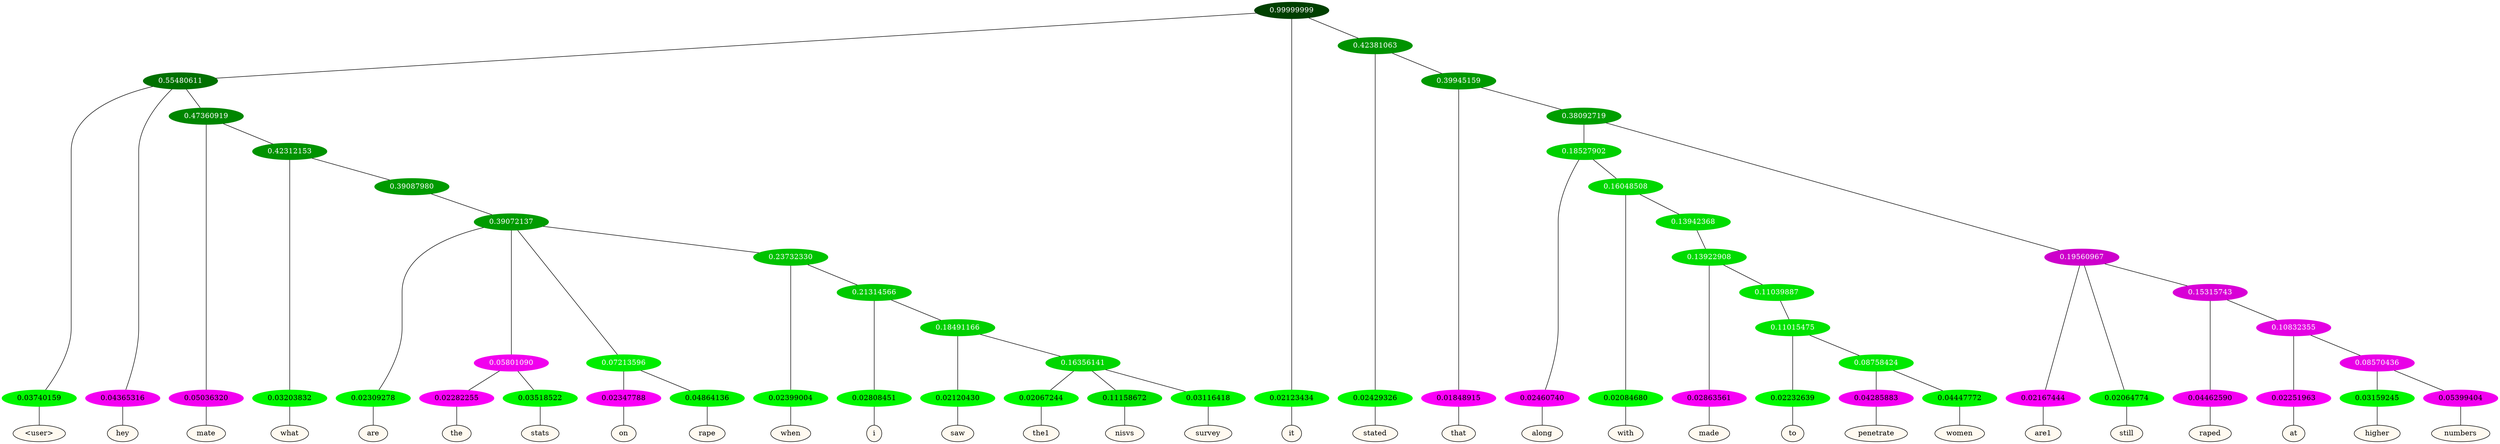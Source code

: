 graph {
	node [format=png height=0.15 nodesep=0.001 ordering=out overlap=prism overlap_scaling=0.01 ranksep=0.001 ratio=0.2 style=filled width=0.15]
	{
		rank=same
		a_w_4 [label="\<user\>" color=black fillcolor=floralwhite style="filled,solid"]
		a_w_5 [label=hey color=black fillcolor=floralwhite style="filled,solid"]
		a_w_9 [label=mate color=black fillcolor=floralwhite style="filled,solid"]
		a_w_13 [label=what color=black fillcolor=floralwhite style="filled,solid"]
		a_w_23 [label=are color=black fillcolor=floralwhite style="filled,solid"]
		a_w_31 [label=the color=black fillcolor=floralwhite style="filled,solid"]
		a_w_32 [label=stats color=black fillcolor=floralwhite style="filled,solid"]
		a_w_33 [label=on color=black fillcolor=floralwhite style="filled,solid"]
		a_w_34 [label=rape color=black fillcolor=floralwhite style="filled,solid"]
		a_w_35 [label=when color=black fillcolor=floralwhite style="filled,solid"]
		a_w_40 [label=i color=black fillcolor=floralwhite style="filled,solid"]
		a_w_46 [label=saw color=black fillcolor=floralwhite style="filled,solid"]
		a_w_49 [label=the1 color=black fillcolor=floralwhite style="filled,solid"]
		a_w_50 [label=nisvs color=black fillcolor=floralwhite style="filled,solid"]
		a_w_51 [label=survey color=black fillcolor=floralwhite style="filled,solid"]
		a_w_2 [label=it color=black fillcolor=floralwhite style="filled,solid"]
		a_w_7 [label=stated color=black fillcolor=floralwhite style="filled,solid"]
		a_w_11 [label=that color=black fillcolor=floralwhite style="filled,solid"]
		a_w_18 [label=along color=black fillcolor=floralwhite style="filled,solid"]
		a_w_27 [label=with color=black fillcolor=floralwhite style="filled,solid"]
		a_w_42 [label=made color=black fillcolor=floralwhite style="filled,solid"]
		a_w_52 [label=to color=black fillcolor=floralwhite style="filled,solid"]
		a_w_54 [label=penetrate color=black fillcolor=floralwhite style="filled,solid"]
		a_w_55 [label=women color=black fillcolor=floralwhite style="filled,solid"]
		a_w_20 [label=are1 color=black fillcolor=floralwhite style="filled,solid"]
		a_w_21 [label=still color=black fillcolor=floralwhite style="filled,solid"]
		a_w_29 [label=raped color=black fillcolor=floralwhite style="filled,solid"]
		a_w_38 [label=at color=black fillcolor=floralwhite style="filled,solid"]
		a_w_44 [label=higher color=black fillcolor=floralwhite style="filled,solid"]
		a_w_45 [label=numbers color=black fillcolor=floralwhite style="filled,solid"]
	}
	a_n_4 -- a_w_4
	a_n_5 -- a_w_5
	a_n_9 -- a_w_9
	a_n_13 -- a_w_13
	a_n_23 -- a_w_23
	a_n_31 -- a_w_31
	a_n_32 -- a_w_32
	a_n_33 -- a_w_33
	a_n_34 -- a_w_34
	a_n_35 -- a_w_35
	a_n_40 -- a_w_40
	a_n_46 -- a_w_46
	a_n_49 -- a_w_49
	a_n_50 -- a_w_50
	a_n_51 -- a_w_51
	a_n_2 -- a_w_2
	a_n_7 -- a_w_7
	a_n_11 -- a_w_11
	a_n_18 -- a_w_18
	a_n_27 -- a_w_27
	a_n_42 -- a_w_42
	a_n_52 -- a_w_52
	a_n_54 -- a_w_54
	a_n_55 -- a_w_55
	a_n_20 -- a_w_20
	a_n_21 -- a_w_21
	a_n_29 -- a_w_29
	a_n_38 -- a_w_38
	a_n_44 -- a_w_44
	a_n_45 -- a_w_45
	{
		rank=same
		a_n_4 [label=0.03740159 color="0.334 1.000 0.963" fontcolor=black]
		a_n_5 [label=0.04365316 color="0.835 1.000 0.956" fontcolor=black]
		a_n_9 [label=0.05036320 color="0.835 1.000 0.950" fontcolor=black]
		a_n_13 [label=0.03203832 color="0.334 1.000 0.968" fontcolor=black]
		a_n_23 [label=0.02309278 color="0.334 1.000 0.977" fontcolor=black]
		a_n_31 [label=0.02282255 color="0.835 1.000 0.977" fontcolor=black]
		a_n_32 [label=0.03518522 color="0.334 1.000 0.965" fontcolor=black]
		a_n_33 [label=0.02347788 color="0.835 1.000 0.977" fontcolor=black]
		a_n_34 [label=0.04864136 color="0.334 1.000 0.951" fontcolor=black]
		a_n_35 [label=0.02399004 color="0.334 1.000 0.976" fontcolor=black]
		a_n_40 [label=0.02808451 color="0.334 1.000 0.972" fontcolor=black]
		a_n_46 [label=0.02120430 color="0.334 1.000 0.979" fontcolor=black]
		a_n_49 [label=0.02067244 color="0.334 1.000 0.979" fontcolor=black]
		a_n_50 [label=0.11158672 color="0.334 1.000 0.888" fontcolor=black]
		a_n_51 [label=0.03116418 color="0.334 1.000 0.969" fontcolor=black]
		a_n_2 [label=0.02123434 color="0.334 1.000 0.979" fontcolor=black]
		a_n_7 [label=0.02429326 color="0.334 1.000 0.976" fontcolor=black]
		a_n_11 [label=0.01848915 color="0.835 1.000 0.982" fontcolor=black]
		a_n_18 [label=0.02460740 color="0.835 1.000 0.975" fontcolor=black]
		a_n_27 [label=0.02084680 color="0.334 1.000 0.979" fontcolor=black]
		a_n_42 [label=0.02863561 color="0.835 1.000 0.971" fontcolor=black]
		a_n_52 [label=0.02232639 color="0.334 1.000 0.978" fontcolor=black]
		a_n_54 [label=0.04285883 color="0.835 1.000 0.957" fontcolor=black]
		a_n_55 [label=0.04447772 color="0.334 1.000 0.956" fontcolor=black]
		a_n_20 [label=0.02167444 color="0.835 1.000 0.978" fontcolor=black]
		a_n_21 [label=0.02064774 color="0.334 1.000 0.979" fontcolor=black]
		a_n_29 [label=0.04462590 color="0.835 1.000 0.955" fontcolor=black]
		a_n_38 [label=0.02251963 color="0.835 1.000 0.977" fontcolor=black]
		a_n_44 [label=0.03159245 color="0.334 1.000 0.968" fontcolor=black]
		a_n_45 [label=0.05399404 color="0.835 1.000 0.946" fontcolor=black]
	}
	a_n_0 [label=0.99999999 color="0.334 1.000 0.250" fontcolor=grey99]
	a_n_1 [label=0.55480611 color="0.334 1.000 0.445" fontcolor=grey99]
	a_n_0 -- a_n_1
	a_n_0 -- a_n_2
	a_n_3 [label=0.42381063 color="0.334 1.000 0.576" fontcolor=grey99]
	a_n_0 -- a_n_3
	a_n_1 -- a_n_4
	a_n_1 -- a_n_5
	a_n_6 [label=0.47360919 color="0.334 1.000 0.526" fontcolor=grey99]
	a_n_1 -- a_n_6
	a_n_3 -- a_n_7
	a_n_8 [label=0.39945159 color="0.334 1.000 0.601" fontcolor=grey99]
	a_n_3 -- a_n_8
	a_n_6 -- a_n_9
	a_n_10 [label=0.42312153 color="0.334 1.000 0.577" fontcolor=grey99]
	a_n_6 -- a_n_10
	a_n_8 -- a_n_11
	a_n_12 [label=0.38092719 color="0.334 1.000 0.619" fontcolor=grey99]
	a_n_8 -- a_n_12
	a_n_10 -- a_n_13
	a_n_14 [label=0.39087980 color="0.334 1.000 0.609" fontcolor=grey99]
	a_n_10 -- a_n_14
	a_n_15 [label=0.18527902 color="0.334 1.000 0.815" fontcolor=grey99]
	a_n_12 -- a_n_15
	a_n_16 [label=0.19560967 color="0.835 1.000 0.804" fontcolor=grey99]
	a_n_12 -- a_n_16
	a_n_17 [label=0.39072137 color="0.334 1.000 0.609" fontcolor=grey99]
	a_n_14 -- a_n_17
	a_n_15 -- a_n_18
	a_n_19 [label=0.16048508 color="0.334 1.000 0.840" fontcolor=grey99]
	a_n_15 -- a_n_19
	a_n_16 -- a_n_20
	a_n_16 -- a_n_21
	a_n_22 [label=0.15315743 color="0.835 1.000 0.847" fontcolor=grey99]
	a_n_16 -- a_n_22
	a_n_17 -- a_n_23
	a_n_24 [label=0.05801090 color="0.835 1.000 0.942" fontcolor=grey99]
	a_n_17 -- a_n_24
	a_n_25 [label=0.07213596 color="0.334 1.000 0.928" fontcolor=grey99]
	a_n_17 -- a_n_25
	a_n_26 [label=0.23732330 color="0.334 1.000 0.763" fontcolor=grey99]
	a_n_17 -- a_n_26
	a_n_19 -- a_n_27
	a_n_28 [label=0.13942368 color="0.334 1.000 0.861" fontcolor=grey99]
	a_n_19 -- a_n_28
	a_n_22 -- a_n_29
	a_n_30 [label=0.10832355 color="0.835 1.000 0.892" fontcolor=grey99]
	a_n_22 -- a_n_30
	a_n_24 -- a_n_31
	a_n_24 -- a_n_32
	a_n_25 -- a_n_33
	a_n_25 -- a_n_34
	a_n_26 -- a_n_35
	a_n_36 [label=0.21314566 color="0.334 1.000 0.787" fontcolor=grey99]
	a_n_26 -- a_n_36
	a_n_37 [label=0.13922908 color="0.334 1.000 0.861" fontcolor=grey99]
	a_n_28 -- a_n_37
	a_n_30 -- a_n_38
	a_n_39 [label=0.08570436 color="0.835 1.000 0.914" fontcolor=grey99]
	a_n_30 -- a_n_39
	a_n_36 -- a_n_40
	a_n_41 [label=0.18491166 color="0.334 1.000 0.815" fontcolor=grey99]
	a_n_36 -- a_n_41
	a_n_37 -- a_n_42
	a_n_43 [label=0.11039887 color="0.334 1.000 0.890" fontcolor=grey99]
	a_n_37 -- a_n_43
	a_n_39 -- a_n_44
	a_n_39 -- a_n_45
	a_n_41 -- a_n_46
	a_n_47 [label=0.16356141 color="0.334 1.000 0.836" fontcolor=grey99]
	a_n_41 -- a_n_47
	a_n_48 [label=0.11015475 color="0.334 1.000 0.890" fontcolor=grey99]
	a_n_43 -- a_n_48
	a_n_47 -- a_n_49
	a_n_47 -- a_n_50
	a_n_47 -- a_n_51
	a_n_48 -- a_n_52
	a_n_53 [label=0.08758424 color="0.334 1.000 0.912" fontcolor=grey99]
	a_n_48 -- a_n_53
	a_n_53 -- a_n_54
	a_n_53 -- a_n_55
}
